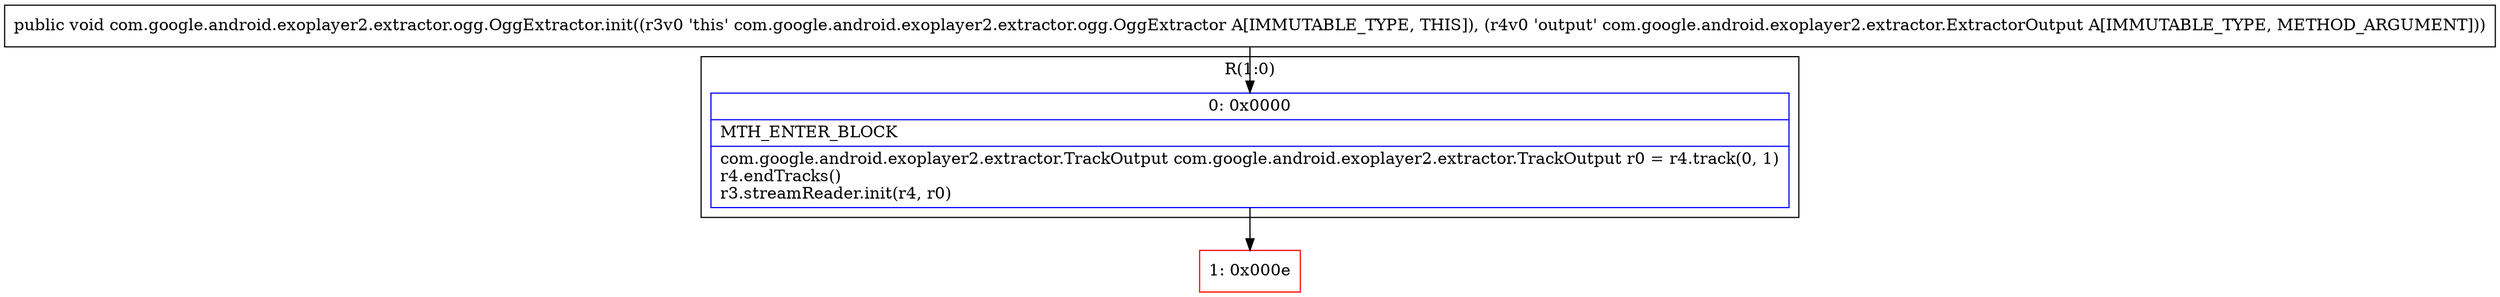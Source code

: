digraph "CFG forcom.google.android.exoplayer2.extractor.ogg.OggExtractor.init(Lcom\/google\/android\/exoplayer2\/extractor\/ExtractorOutput;)V" {
subgraph cluster_Region_806972408 {
label = "R(1:0)";
node [shape=record,color=blue];
Node_0 [shape=record,label="{0\:\ 0x0000|MTH_ENTER_BLOCK\l|com.google.android.exoplayer2.extractor.TrackOutput com.google.android.exoplayer2.extractor.TrackOutput r0 = r4.track(0, 1)\lr4.endTracks()\lr3.streamReader.init(r4, r0)\l}"];
}
Node_1 [shape=record,color=red,label="{1\:\ 0x000e}"];
MethodNode[shape=record,label="{public void com.google.android.exoplayer2.extractor.ogg.OggExtractor.init((r3v0 'this' com.google.android.exoplayer2.extractor.ogg.OggExtractor A[IMMUTABLE_TYPE, THIS]), (r4v0 'output' com.google.android.exoplayer2.extractor.ExtractorOutput A[IMMUTABLE_TYPE, METHOD_ARGUMENT])) }"];
MethodNode -> Node_0;
Node_0 -> Node_1;
}

